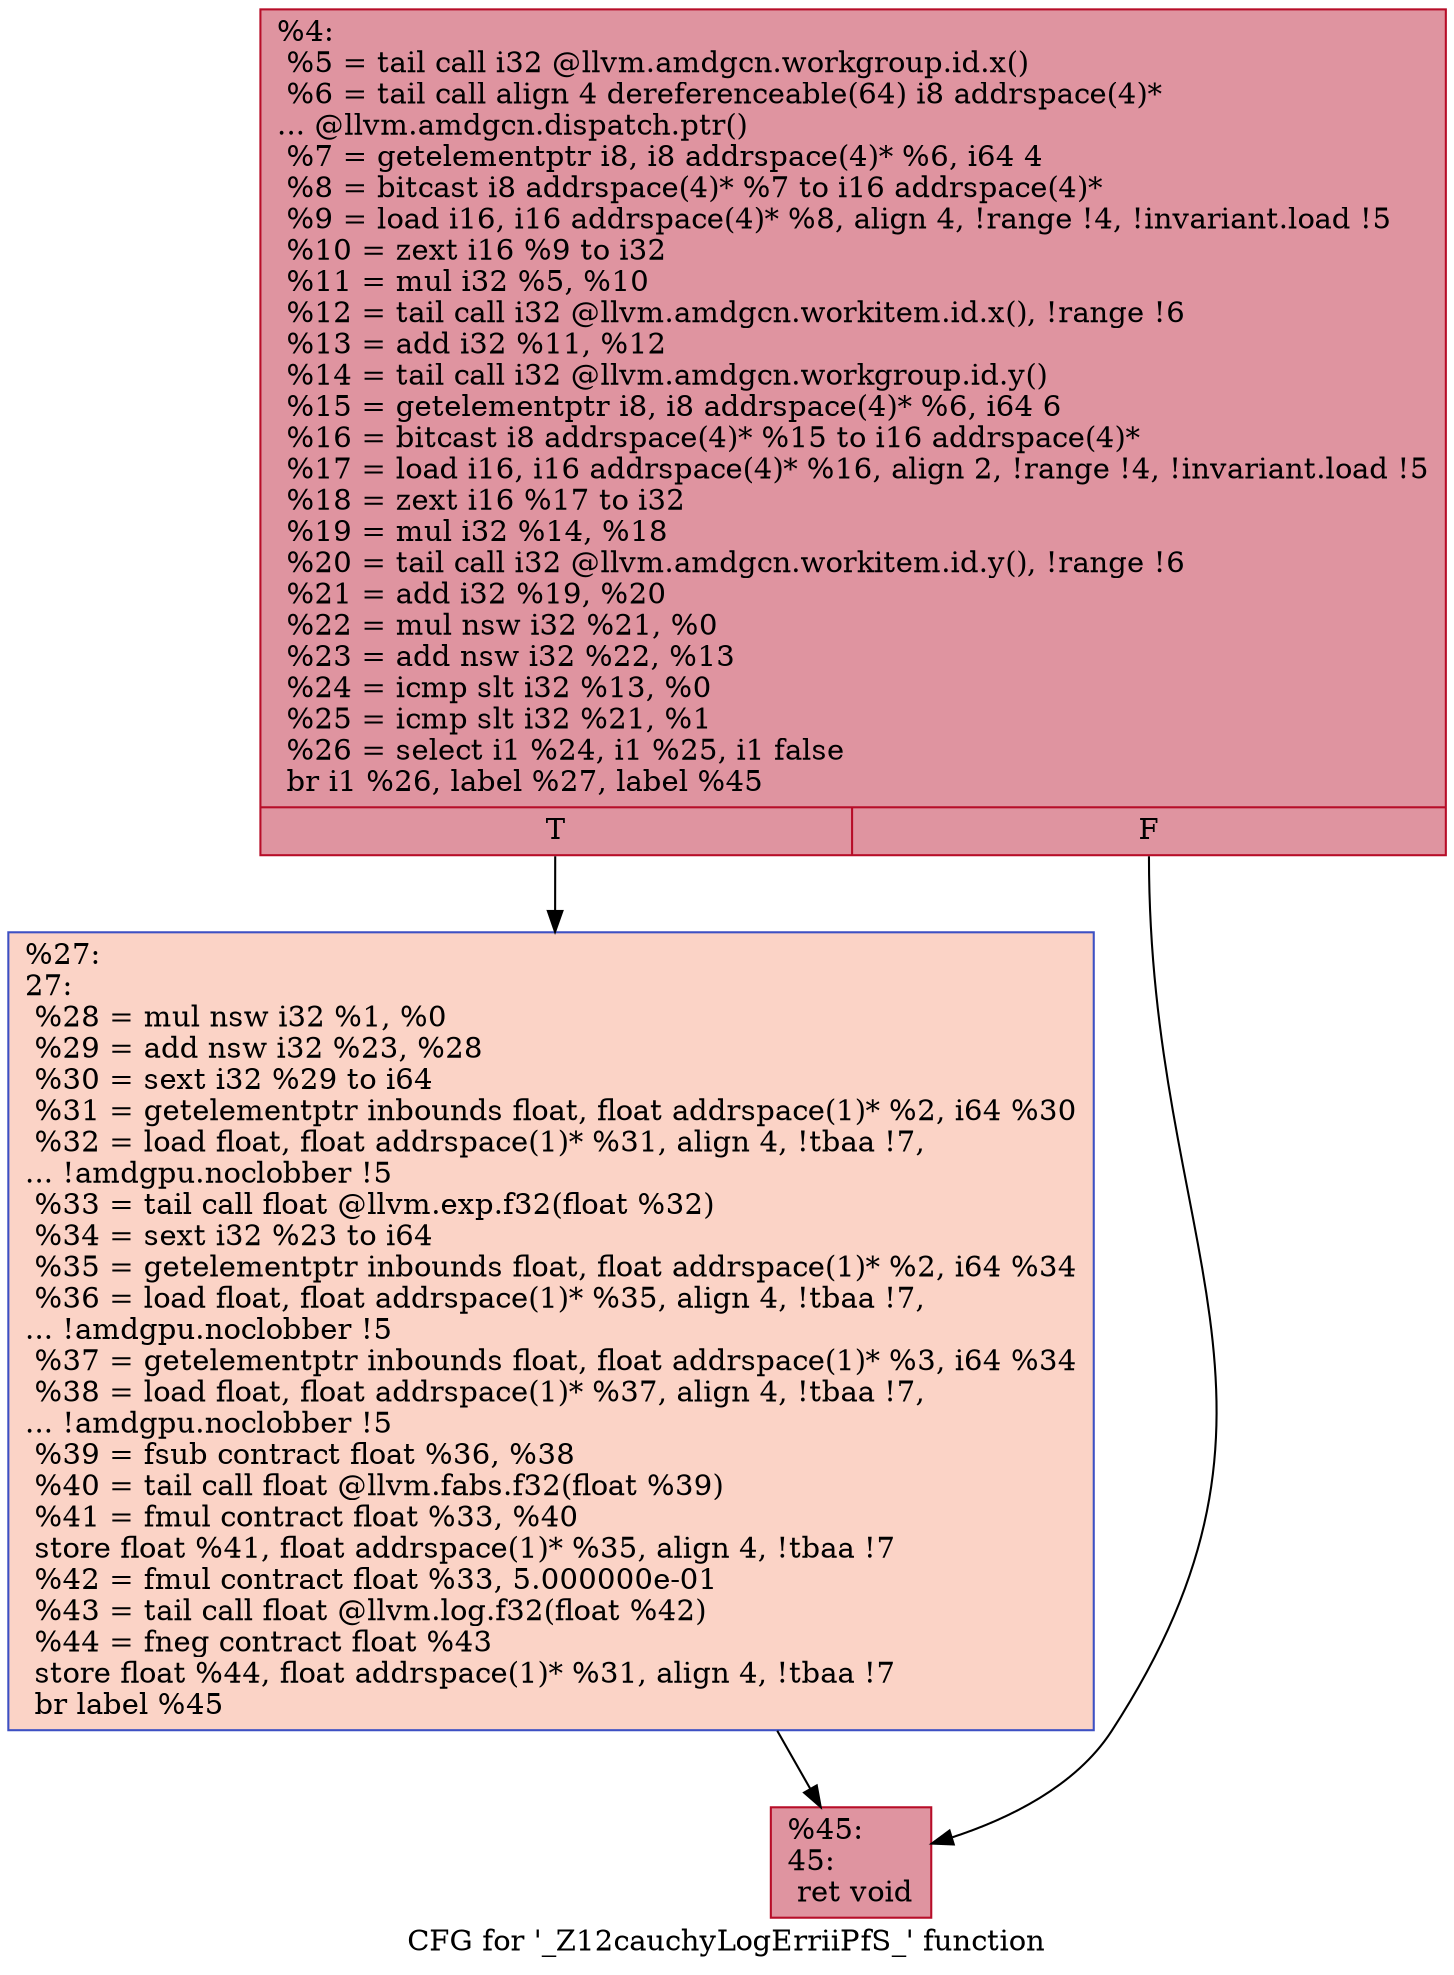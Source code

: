 digraph "CFG for '_Z12cauchyLogErriiPfS_' function" {
	label="CFG for '_Z12cauchyLogErriiPfS_' function";

	Node0x54617d0 [shape=record,color="#b70d28ff", style=filled, fillcolor="#b70d2870",label="{%4:\l  %5 = tail call i32 @llvm.amdgcn.workgroup.id.x()\l  %6 = tail call align 4 dereferenceable(64) i8 addrspace(4)*\l... @llvm.amdgcn.dispatch.ptr()\l  %7 = getelementptr i8, i8 addrspace(4)* %6, i64 4\l  %8 = bitcast i8 addrspace(4)* %7 to i16 addrspace(4)*\l  %9 = load i16, i16 addrspace(4)* %8, align 4, !range !4, !invariant.load !5\l  %10 = zext i16 %9 to i32\l  %11 = mul i32 %5, %10\l  %12 = tail call i32 @llvm.amdgcn.workitem.id.x(), !range !6\l  %13 = add i32 %11, %12\l  %14 = tail call i32 @llvm.amdgcn.workgroup.id.y()\l  %15 = getelementptr i8, i8 addrspace(4)* %6, i64 6\l  %16 = bitcast i8 addrspace(4)* %15 to i16 addrspace(4)*\l  %17 = load i16, i16 addrspace(4)* %16, align 2, !range !4, !invariant.load !5\l  %18 = zext i16 %17 to i32\l  %19 = mul i32 %14, %18\l  %20 = tail call i32 @llvm.amdgcn.workitem.id.y(), !range !6\l  %21 = add i32 %19, %20\l  %22 = mul nsw i32 %21, %0\l  %23 = add nsw i32 %22, %13\l  %24 = icmp slt i32 %13, %0\l  %25 = icmp slt i32 %21, %1\l  %26 = select i1 %24, i1 %25, i1 false\l  br i1 %26, label %27, label %45\l|{<s0>T|<s1>F}}"];
	Node0x54617d0:s0 -> Node0x5465390;
	Node0x54617d0:s1 -> Node0x5465420;
	Node0x5465390 [shape=record,color="#3d50c3ff", style=filled, fillcolor="#f59c7d70",label="{%27:\l27:                                               \l  %28 = mul nsw i32 %1, %0\l  %29 = add nsw i32 %23, %28\l  %30 = sext i32 %29 to i64\l  %31 = getelementptr inbounds float, float addrspace(1)* %2, i64 %30\l  %32 = load float, float addrspace(1)* %31, align 4, !tbaa !7,\l... !amdgpu.noclobber !5\l  %33 = tail call float @llvm.exp.f32(float %32)\l  %34 = sext i32 %23 to i64\l  %35 = getelementptr inbounds float, float addrspace(1)* %2, i64 %34\l  %36 = load float, float addrspace(1)* %35, align 4, !tbaa !7,\l... !amdgpu.noclobber !5\l  %37 = getelementptr inbounds float, float addrspace(1)* %3, i64 %34\l  %38 = load float, float addrspace(1)* %37, align 4, !tbaa !7,\l... !amdgpu.noclobber !5\l  %39 = fsub contract float %36, %38\l  %40 = tail call float @llvm.fabs.f32(float %39)\l  %41 = fmul contract float %33, %40\l  store float %41, float addrspace(1)* %35, align 4, !tbaa !7\l  %42 = fmul contract float %33, 5.000000e-01\l  %43 = tail call float @llvm.log.f32(float %42)\l  %44 = fneg contract float %43\l  store float %44, float addrspace(1)* %31, align 4, !tbaa !7\l  br label %45\l}"];
	Node0x5465390 -> Node0x5465420;
	Node0x5465420 [shape=record,color="#b70d28ff", style=filled, fillcolor="#b70d2870",label="{%45:\l45:                                               \l  ret void\l}"];
}
